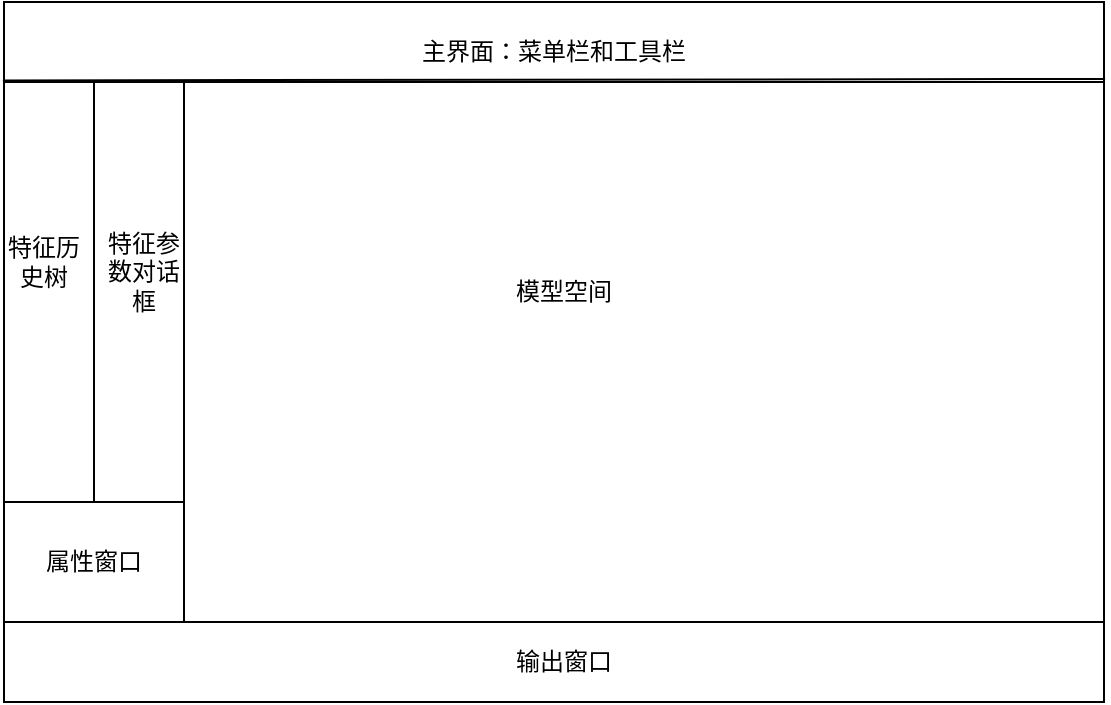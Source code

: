 <mxfile version="22.1.17" type="github">
  <diagram name="第 1 页" id="fDONv4_hEeUsKiGKBoPI">
    <mxGraphModel dx="1078" dy="485" grid="1" gridSize="10" guides="1" tooltips="1" connect="1" arrows="1" fold="1" page="1" pageScale="1" pageWidth="827" pageHeight="1169" math="0" shadow="0">
      <root>
        <mxCell id="0" />
        <mxCell id="1" parent="0" />
        <mxCell id="NEwsiC82i4V54aUvor26-3" value="" style="rounded=0;whiteSpace=wrap;html=1;" parent="1" vertex="1">
          <mxGeometry x="70" y="600" width="550" height="350" as="geometry" />
        </mxCell>
        <mxCell id="NEwsiC82i4V54aUvor26-5" value="" style="endArrow=none;html=1;rounded=0;exitX=-0.001;exitY=0.112;exitDx=0;exitDy=0;exitPerimeter=0;entryX=1.001;entryY=0.11;entryDx=0;entryDy=0;entryPerimeter=0;" parent="1" source="NEwsiC82i4V54aUvor26-3" target="NEwsiC82i4V54aUvor26-3" edge="1">
          <mxGeometry width="50" height="50" relative="1" as="geometry">
            <mxPoint x="330" y="710" as="sourcePoint" />
            <mxPoint x="380" y="660" as="targetPoint" />
          </mxGeometry>
        </mxCell>
        <mxCell id="NEwsiC82i4V54aUvor26-6" value="主界面：菜单栏和工具栏" style="text;html=1;strokeColor=none;fillColor=none;align=center;verticalAlign=middle;whiteSpace=wrap;rounded=0;" parent="1" vertex="1">
          <mxGeometry x="275" y="610" width="140" height="30" as="geometry" />
        </mxCell>
        <mxCell id="NEwsiC82i4V54aUvor26-7" value="" style="rounded=0;whiteSpace=wrap;html=1;" parent="1" vertex="1">
          <mxGeometry x="70" y="640" width="90" height="210" as="geometry" />
        </mxCell>
        <mxCell id="NEwsiC82i4V54aUvor26-8" value="" style="endArrow=none;html=1;rounded=0;exitX=0.5;exitY=1;exitDx=0;exitDy=0;entryX=0.5;entryY=0;entryDx=0;entryDy=0;" parent="1" source="NEwsiC82i4V54aUvor26-7" target="NEwsiC82i4V54aUvor26-7" edge="1">
          <mxGeometry width="50" height="50" relative="1" as="geometry">
            <mxPoint x="100" y="830" as="sourcePoint" />
            <mxPoint x="150" y="780" as="targetPoint" />
          </mxGeometry>
        </mxCell>
        <mxCell id="NEwsiC82i4V54aUvor26-9" value="特征历史树" style="text;html=1;strokeColor=none;fillColor=none;align=center;verticalAlign=middle;whiteSpace=wrap;rounded=0;" parent="1" vertex="1">
          <mxGeometry x="70" y="680" width="40" height="100" as="geometry" />
        </mxCell>
        <mxCell id="NEwsiC82i4V54aUvor26-10" value="特征参数对话框" style="text;html=1;strokeColor=none;fillColor=none;align=center;verticalAlign=middle;whiteSpace=wrap;rounded=0;" parent="1" vertex="1">
          <mxGeometry x="120" y="690" width="40" height="90" as="geometry" />
        </mxCell>
        <mxCell id="NEwsiC82i4V54aUvor26-11" value="" style="rounded=0;whiteSpace=wrap;html=1;" parent="1" vertex="1">
          <mxGeometry x="70" y="850" width="90" height="60" as="geometry" />
        </mxCell>
        <mxCell id="NEwsiC82i4V54aUvor26-12" value="属性窗口" style="text;html=1;strokeColor=none;fillColor=none;align=center;verticalAlign=middle;whiteSpace=wrap;rounded=0;" parent="1" vertex="1">
          <mxGeometry x="80" y="865" width="70" height="30" as="geometry" />
        </mxCell>
        <mxCell id="NEwsiC82i4V54aUvor26-13" value="" style="rounded=0;whiteSpace=wrap;html=1;" parent="1" vertex="1">
          <mxGeometry x="160" y="640" width="460" height="270" as="geometry" />
        </mxCell>
        <mxCell id="NEwsiC82i4V54aUvor26-14" value="模型空间" style="text;html=1;strokeColor=none;fillColor=none;align=center;verticalAlign=middle;whiteSpace=wrap;rounded=0;" parent="1" vertex="1">
          <mxGeometry x="320" y="730" width="60" height="30" as="geometry" />
        </mxCell>
        <mxCell id="NEwsiC82i4V54aUvor26-15" value="" style="rounded=0;whiteSpace=wrap;html=1;" parent="1" vertex="1">
          <mxGeometry x="70" y="910" width="550" height="40" as="geometry" />
        </mxCell>
        <mxCell id="NEwsiC82i4V54aUvor26-16" value="输出窗口" style="text;html=1;strokeColor=none;fillColor=none;align=center;verticalAlign=middle;whiteSpace=wrap;rounded=0;" parent="1" vertex="1">
          <mxGeometry x="320" y="915" width="60" height="30" as="geometry" />
        </mxCell>
      </root>
    </mxGraphModel>
  </diagram>
</mxfile>
